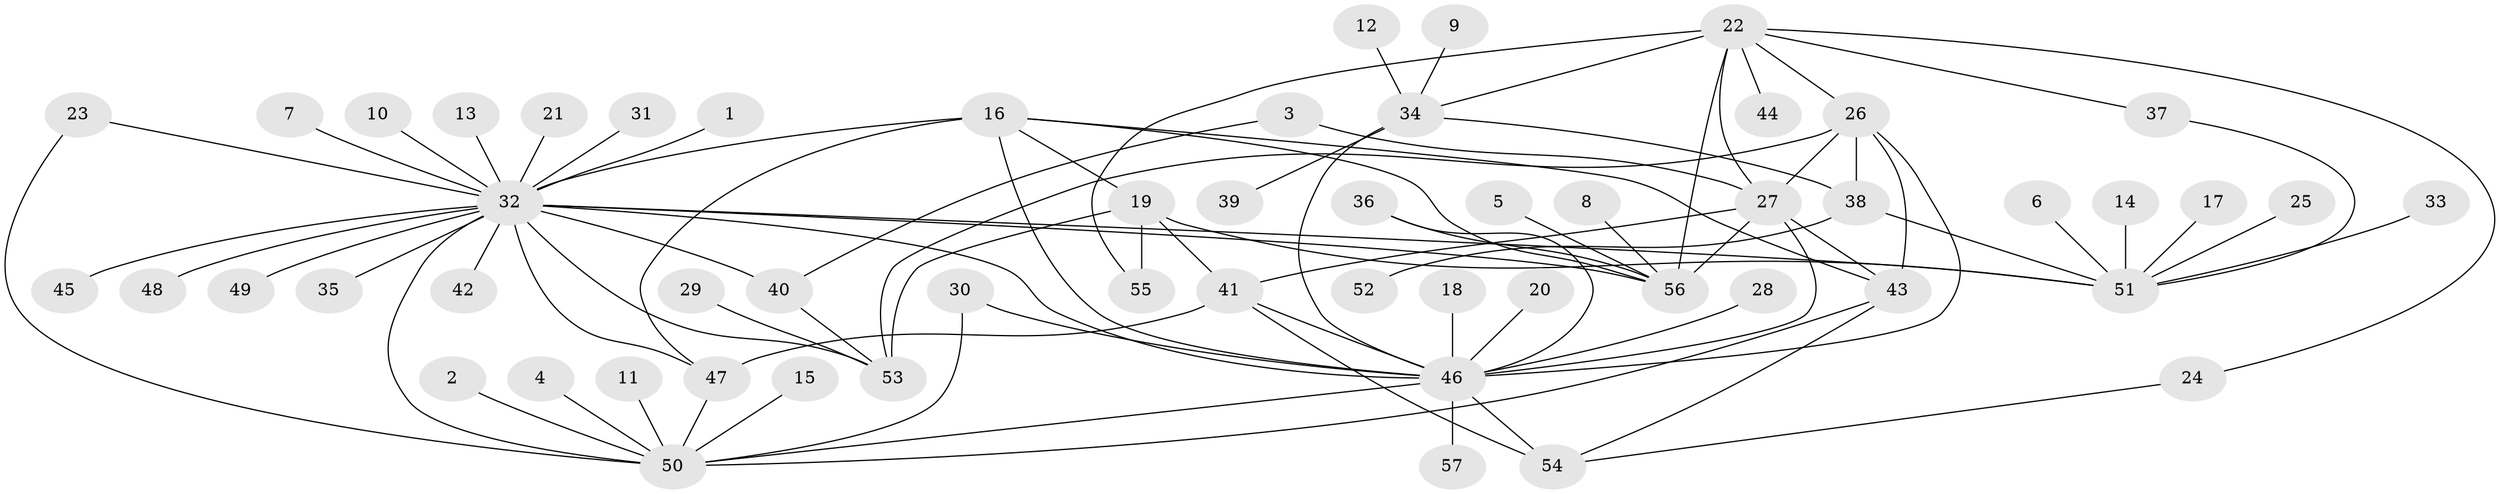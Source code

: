 // original degree distribution, {24: 0.008771929824561403, 18: 0.008771929824561403, 8: 0.02631578947368421, 12: 0.017543859649122806, 1: 0.5263157894736842, 7: 0.02631578947368421, 3: 0.09649122807017543, 2: 0.19298245614035087, 4: 0.05263157894736842, 5: 0.03508771929824561, 6: 0.008771929824561403}
// Generated by graph-tools (version 1.1) at 2025/49/03/09/25 03:49:49]
// undirected, 57 vertices, 87 edges
graph export_dot {
graph [start="1"]
  node [color=gray90,style=filled];
  1;
  2;
  3;
  4;
  5;
  6;
  7;
  8;
  9;
  10;
  11;
  12;
  13;
  14;
  15;
  16;
  17;
  18;
  19;
  20;
  21;
  22;
  23;
  24;
  25;
  26;
  27;
  28;
  29;
  30;
  31;
  32;
  33;
  34;
  35;
  36;
  37;
  38;
  39;
  40;
  41;
  42;
  43;
  44;
  45;
  46;
  47;
  48;
  49;
  50;
  51;
  52;
  53;
  54;
  55;
  56;
  57;
  1 -- 32 [weight=1.0];
  2 -- 50 [weight=1.0];
  3 -- 27 [weight=1.0];
  3 -- 40 [weight=1.0];
  4 -- 50 [weight=1.0];
  5 -- 56 [weight=1.0];
  6 -- 51 [weight=1.0];
  7 -- 32 [weight=1.0];
  8 -- 56 [weight=1.0];
  9 -- 34 [weight=1.0];
  10 -- 32 [weight=1.0];
  11 -- 50 [weight=1.0];
  12 -- 34 [weight=1.0];
  13 -- 32 [weight=1.0];
  14 -- 51 [weight=1.0];
  15 -- 50 [weight=1.0];
  16 -- 19 [weight=1.0];
  16 -- 32 [weight=1.0];
  16 -- 43 [weight=1.0];
  16 -- 46 [weight=1.0];
  16 -- 47 [weight=1.0];
  16 -- 56 [weight=1.0];
  17 -- 51 [weight=1.0];
  18 -- 46 [weight=1.0];
  19 -- 41 [weight=1.0];
  19 -- 51 [weight=1.0];
  19 -- 53 [weight=1.0];
  19 -- 55 [weight=1.0];
  20 -- 46 [weight=1.0];
  21 -- 32 [weight=1.0];
  22 -- 24 [weight=1.0];
  22 -- 26 [weight=1.0];
  22 -- 27 [weight=1.0];
  22 -- 34 [weight=1.0];
  22 -- 37 [weight=1.0];
  22 -- 44 [weight=1.0];
  22 -- 55 [weight=1.0];
  22 -- 56 [weight=1.0];
  23 -- 32 [weight=1.0];
  23 -- 50 [weight=1.0];
  24 -- 54 [weight=1.0];
  25 -- 51 [weight=1.0];
  26 -- 27 [weight=1.0];
  26 -- 38 [weight=1.0];
  26 -- 43 [weight=1.0];
  26 -- 46 [weight=1.0];
  26 -- 53 [weight=1.0];
  27 -- 41 [weight=1.0];
  27 -- 43 [weight=1.0];
  27 -- 46 [weight=1.0];
  27 -- 56 [weight=1.0];
  28 -- 46 [weight=1.0];
  29 -- 53 [weight=1.0];
  30 -- 46 [weight=1.0];
  30 -- 50 [weight=1.0];
  31 -- 32 [weight=1.0];
  32 -- 35 [weight=1.0];
  32 -- 40 [weight=1.0];
  32 -- 42 [weight=1.0];
  32 -- 45 [weight=1.0];
  32 -- 46 [weight=1.0];
  32 -- 47 [weight=1.0];
  32 -- 48 [weight=1.0];
  32 -- 49 [weight=1.0];
  32 -- 50 [weight=1.0];
  32 -- 51 [weight=1.0];
  32 -- 53 [weight=1.0];
  32 -- 56 [weight=2.0];
  33 -- 51 [weight=1.0];
  34 -- 38 [weight=1.0];
  34 -- 39 [weight=1.0];
  34 -- 46 [weight=1.0];
  36 -- 46 [weight=1.0];
  36 -- 56 [weight=1.0];
  37 -- 51 [weight=1.0];
  38 -- 51 [weight=1.0];
  38 -- 52 [weight=1.0];
  40 -- 53 [weight=1.0];
  41 -- 46 [weight=1.0];
  41 -- 47 [weight=1.0];
  41 -- 54 [weight=1.0];
  43 -- 50 [weight=1.0];
  43 -- 54 [weight=1.0];
  46 -- 50 [weight=1.0];
  46 -- 54 [weight=1.0];
  46 -- 57 [weight=1.0];
  47 -- 50 [weight=1.0];
}
